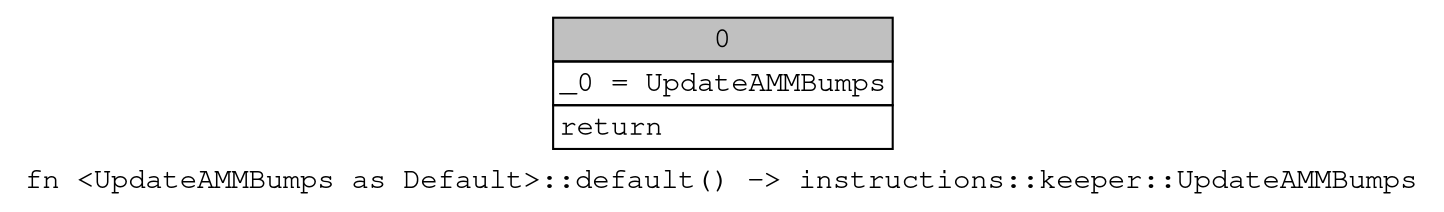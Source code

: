 digraph Mir_0_10821 {
    graph [fontname="Courier, monospace"];
    node [fontname="Courier, monospace"];
    edge [fontname="Courier, monospace"];
    label=<fn &lt;UpdateAMMBumps as Default&gt;::default() -&gt; instructions::keeper::UpdateAMMBumps<br align="left"/>>;
    bb0__0_10821 [shape="none", label=<<table border="0" cellborder="1" cellspacing="0"><tr><td bgcolor="gray" align="center" colspan="1">0</td></tr><tr><td align="left" balign="left">_0 = UpdateAMMBumps<br/></td></tr><tr><td align="left">return</td></tr></table>>];
}
